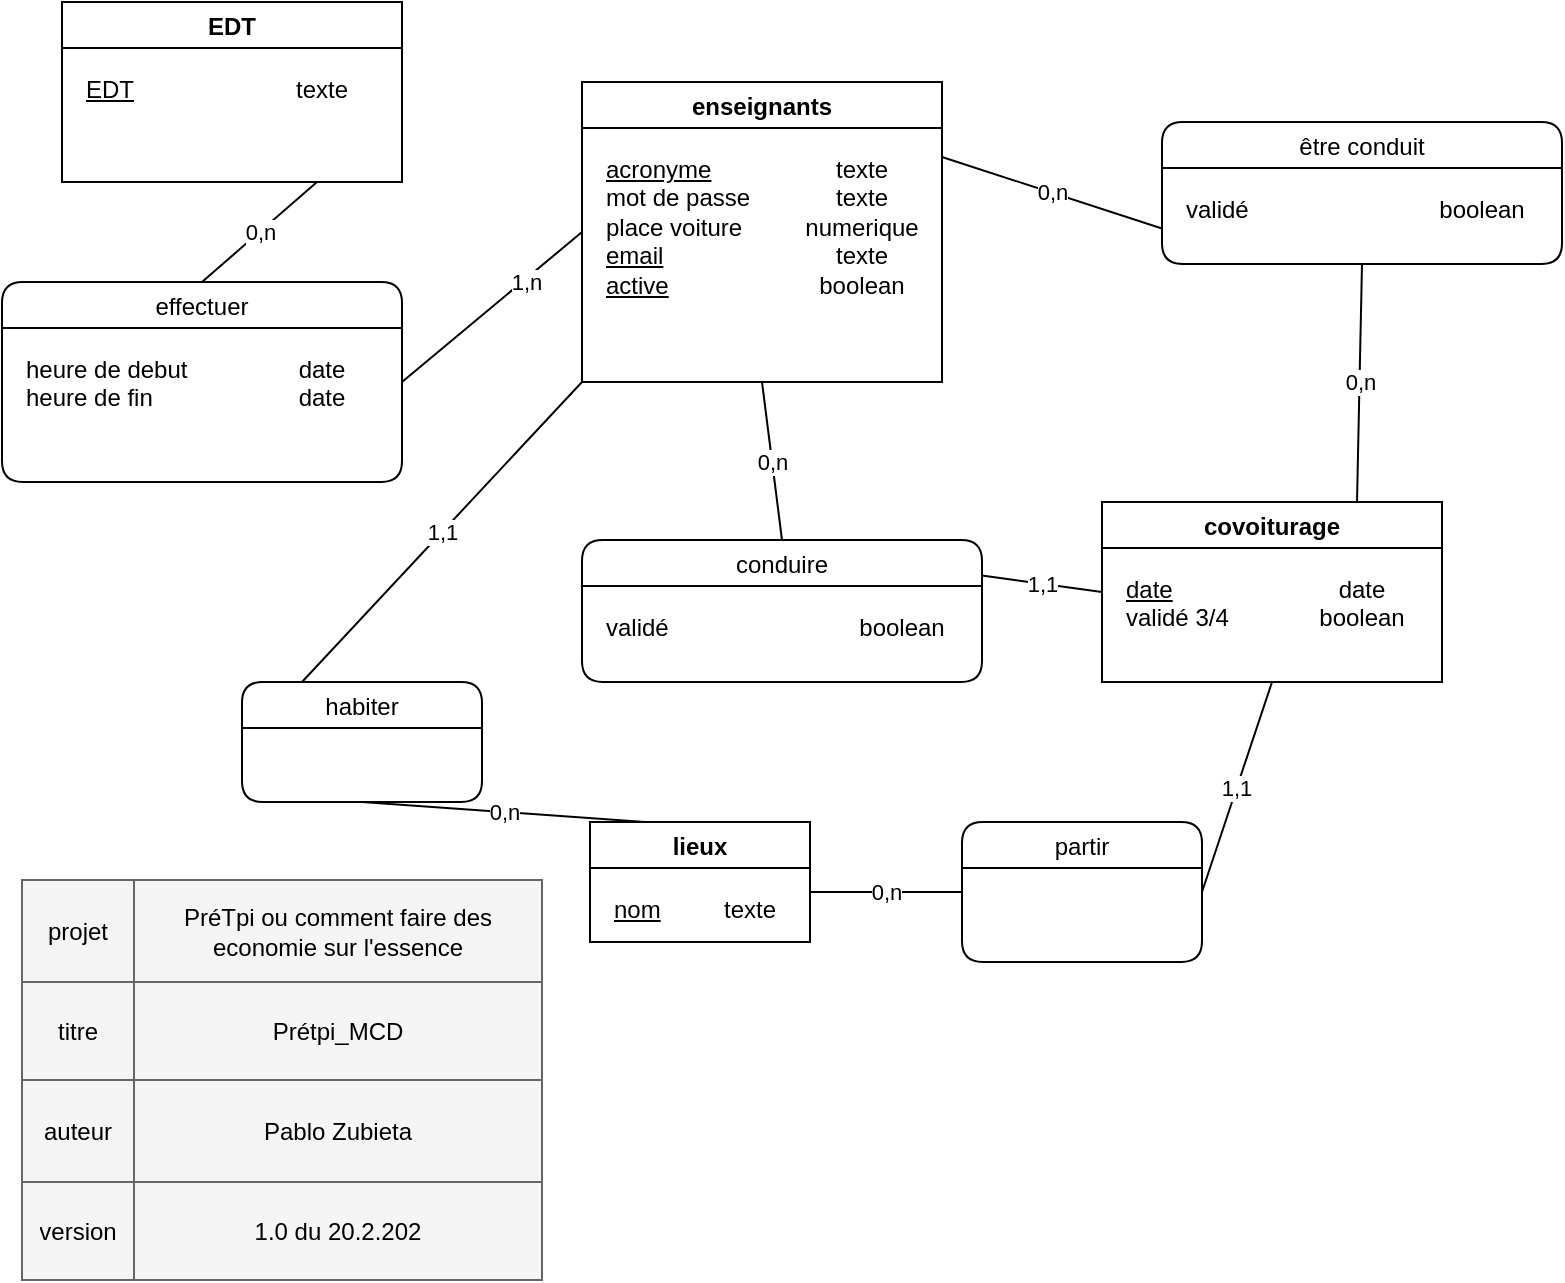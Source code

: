 <mxfile version="20.8.16" type="device"><diagram id="2-8-NAPyxzcTQ1t6RsNJ" name="Page-1"><mxGraphModel dx="1189" dy="799" grid="0" gridSize="10" guides="1" tooltips="1" connect="1" arrows="1" fold="1" page="1" pageScale="1" pageWidth="1169" pageHeight="827" math="0" shadow="0"><root><mxCell id="0"/><mxCell id="1" parent="0"/><mxCell id="dPWAgicj8FvbFGfztx_S-20" value="1,1" style="endArrow=none;html=1;rounded=0;fontColor=none;exitX=1;exitY=0.25;exitDx=0;exitDy=0;entryX=0;entryY=0.5;entryDx=0;entryDy=0;" parent="1" source="QiuYrpNzA8auyEKa5usx-108" target="QiuYrpNzA8auyEKa5usx-114" edge="1"><mxGeometry width="50" height="50" relative="1" as="geometry"><mxPoint x="600.96" y="261.96" as="sourcePoint"/><mxPoint x="693.95" y="262.05" as="targetPoint"/><Array as="points"/></mxGeometry></mxCell><mxCell id="QiuYrpNzA8auyEKa5usx-1" value="0,n" style="endArrow=none;html=1;rounded=0;fontColor=none;exitX=0.5;exitY=1;exitDx=0;exitDy=0;entryX=0.5;entryY=0;entryDx=0;entryDy=0;" parent="1" source="QiuYrpNzA8auyEKa5usx-105" target="QiuYrpNzA8auyEKa5usx-108" edge="1"><mxGeometry width="50" height="50" relative="1" as="geometry"><mxPoint x="336.05" y="262.05" as="sourcePoint"/><mxPoint x="438.08" y="261.96" as="targetPoint"/><Array as="points"/></mxGeometry></mxCell><mxCell id="QiuYrpNzA8auyEKa5usx-87" value="0,n" style="endArrow=none;html=1;entryX=0;entryY=0.75;entryDx=0;entryDy=0;exitX=1;exitY=0.25;exitDx=0;exitDy=0;" parent="1" source="QiuYrpNzA8auyEKa5usx-105" target="vQGPWnIht3JCz0oEdX8j-5" edge="1"><mxGeometry width="50" height="50" relative="1" as="geometry"><mxPoint x="310" y="410" as="sourcePoint"/><mxPoint x="300" y="137.5" as="targetPoint"/></mxGeometry></mxCell><mxCell id="QiuYrpNzA8auyEKa5usx-88" value="0,n" style="endArrow=none;html=1;exitX=0.5;exitY=1;exitDx=0;exitDy=0;entryX=0.75;entryY=0;entryDx=0;entryDy=0;" parent="1" source="vQGPWnIht3JCz0oEdX8j-5" target="QiuYrpNzA8auyEKa5usx-114" edge="1"><mxGeometry width="50" height="50" relative="1" as="geometry"><mxPoint x="500" y="137.5" as="sourcePoint"/><mxPoint x="480" y="210" as="targetPoint"/></mxGeometry></mxCell><mxCell id="QiuYrpNzA8auyEKa5usx-92" value="" style="shape=table;html=1;whiteSpace=wrap;startSize=0;container=1;collapsible=0;childLayout=tableLayout;fillColor=#f5f5f5;strokeColor=#666666;fontColor=#333333;" parent="1" vertex="1"><mxGeometry x="30" y="479" width="260" height="200" as="geometry"/></mxCell><mxCell id="QiuYrpNzA8auyEKa5usx-93" value="" style="shape=tableRow;horizontal=0;startSize=0;swimlaneHead=0;swimlaneBody=0;top=0;left=0;bottom=0;right=0;collapsible=0;dropTarget=0;fillColor=none;points=[[0,0.5],[1,0.5]];portConstraint=eastwest;" parent="QiuYrpNzA8auyEKa5usx-92" vertex="1"><mxGeometry width="260" height="51" as="geometry"/></mxCell><mxCell id="QiuYrpNzA8auyEKa5usx-94" value="projet" style="shape=partialRectangle;html=1;whiteSpace=wrap;connectable=0;fillColor=none;top=0;left=0;bottom=0;right=0;overflow=hidden;" parent="QiuYrpNzA8auyEKa5usx-93" vertex="1"><mxGeometry width="56" height="51" as="geometry"><mxRectangle width="56" height="51" as="alternateBounds"/></mxGeometry></mxCell><mxCell id="QiuYrpNzA8auyEKa5usx-95" value="PréTpi ou comment faire des economie sur l'essence" style="shape=partialRectangle;html=1;whiteSpace=wrap;connectable=0;fillColor=none;top=0;left=0;bottom=0;right=0;overflow=hidden;" parent="QiuYrpNzA8auyEKa5usx-93" vertex="1"><mxGeometry x="56" width="204" height="51" as="geometry"><mxRectangle width="204" height="51" as="alternateBounds"/></mxGeometry></mxCell><mxCell id="QiuYrpNzA8auyEKa5usx-96" value="" style="shape=tableRow;horizontal=0;startSize=0;swimlaneHead=0;swimlaneBody=0;top=0;left=0;bottom=0;right=0;collapsible=0;dropTarget=0;fillColor=none;points=[[0,0.5],[1,0.5]];portConstraint=eastwest;" parent="QiuYrpNzA8auyEKa5usx-92" vertex="1"><mxGeometry y="51" width="260" height="49" as="geometry"/></mxCell><mxCell id="QiuYrpNzA8auyEKa5usx-97" value="titre" style="shape=partialRectangle;html=1;whiteSpace=wrap;connectable=0;fillColor=none;top=0;left=0;bottom=0;right=0;overflow=hidden;" parent="QiuYrpNzA8auyEKa5usx-96" vertex="1"><mxGeometry width="56" height="49" as="geometry"><mxRectangle width="56" height="49" as="alternateBounds"/></mxGeometry></mxCell><mxCell id="QiuYrpNzA8auyEKa5usx-98" value="Prétpi_MCD" style="shape=partialRectangle;html=1;whiteSpace=wrap;connectable=0;fillColor=none;top=0;left=0;bottom=0;right=0;overflow=hidden;" parent="QiuYrpNzA8auyEKa5usx-96" vertex="1"><mxGeometry x="56" width="204" height="49" as="geometry"><mxRectangle width="204" height="49" as="alternateBounds"/></mxGeometry></mxCell><mxCell id="QiuYrpNzA8auyEKa5usx-99" value="" style="shape=tableRow;horizontal=0;startSize=0;swimlaneHead=0;swimlaneBody=0;top=0;left=0;bottom=0;right=0;collapsible=0;dropTarget=0;fillColor=none;points=[[0,0.5],[1,0.5]];portConstraint=eastwest;" parent="QiuYrpNzA8auyEKa5usx-92" vertex="1"><mxGeometry y="100" width="260" height="51" as="geometry"/></mxCell><mxCell id="QiuYrpNzA8auyEKa5usx-100" value="auteur" style="shape=partialRectangle;html=1;whiteSpace=wrap;connectable=0;fillColor=none;top=0;left=0;bottom=0;right=0;overflow=hidden;" parent="QiuYrpNzA8auyEKa5usx-99" vertex="1"><mxGeometry width="56" height="51" as="geometry"><mxRectangle width="56" height="51" as="alternateBounds"/></mxGeometry></mxCell><mxCell id="QiuYrpNzA8auyEKa5usx-101" value="Pablo Zubieta" style="shape=partialRectangle;html=1;whiteSpace=wrap;connectable=0;fillColor=none;top=0;left=0;bottom=0;right=0;overflow=hidden;" parent="QiuYrpNzA8auyEKa5usx-99" vertex="1"><mxGeometry x="56" width="204" height="51" as="geometry"><mxRectangle width="204" height="51" as="alternateBounds"/></mxGeometry></mxCell><mxCell id="QiuYrpNzA8auyEKa5usx-102" style="shape=tableRow;horizontal=0;startSize=0;swimlaneHead=0;swimlaneBody=0;top=0;left=0;bottom=0;right=0;collapsible=0;dropTarget=0;fillColor=none;points=[[0,0.5],[1,0.5]];portConstraint=eastwest;" parent="QiuYrpNzA8auyEKa5usx-92" vertex="1"><mxGeometry y="151" width="260" height="49" as="geometry"/></mxCell><mxCell id="QiuYrpNzA8auyEKa5usx-103" value="version" style="shape=partialRectangle;html=1;whiteSpace=wrap;connectable=0;fillColor=none;top=0;left=0;bottom=0;right=0;overflow=hidden;" parent="QiuYrpNzA8auyEKa5usx-102" vertex="1"><mxGeometry width="56" height="49" as="geometry"><mxRectangle width="56" height="49" as="alternateBounds"/></mxGeometry></mxCell><mxCell id="QiuYrpNzA8auyEKa5usx-104" value="1.0 du 20.2.202" style="shape=partialRectangle;html=1;whiteSpace=wrap;connectable=0;fillColor=none;top=0;left=0;bottom=0;right=0;overflow=hidden;" parent="QiuYrpNzA8auyEKa5usx-102" vertex="1"><mxGeometry x="56" width="204" height="49" as="geometry"><mxRectangle width="204" height="49" as="alternateBounds"/></mxGeometry></mxCell><mxCell id="QiuYrpNzA8auyEKa5usx-105" value="enseignants" style="swimlane;startSize=23;" parent="1" vertex="1"><mxGeometry x="310" y="80" width="180" height="150" as="geometry"/></mxCell><mxCell id="QiuYrpNzA8auyEKa5usx-106" value="&lt;u&gt;acronyme&lt;br&gt;&lt;/u&gt;mot de passe&lt;br&gt;place voiture&lt;br&gt;&lt;u&gt;email&lt;br&gt;active&lt;br&gt;&lt;/u&gt;" style="text;html=1;strokeColor=none;fillColor=none;align=left;verticalAlign=top;whiteSpace=wrap;rounded=0;labelPosition=center;verticalLabelPosition=middle;" parent="QiuYrpNzA8auyEKa5usx-105" vertex="1"><mxGeometry x="10" y="30" width="100" height="90" as="geometry"/></mxCell><mxCell id="QiuYrpNzA8auyEKa5usx-107" value="texte&lt;br&gt;texte&lt;br&gt;numerique&lt;br&gt;texte&lt;br&gt;boolean" style="text;html=1;strokeColor=none;fillColor=none;align=center;verticalAlign=top;whiteSpace=wrap;rounded=0;" parent="QiuYrpNzA8auyEKa5usx-105" vertex="1"><mxGeometry x="110" y="30" width="60" height="90" as="geometry"/></mxCell><mxCell id="QiuYrpNzA8auyEKa5usx-108" value="conduire" style="swimlane;rounded=1;fontStyle=0" parent="1" vertex="1"><mxGeometry x="310" y="309" width="200" height="71" as="geometry"/></mxCell><mxCell id="QiuYrpNzA8auyEKa5usx-109" value="validé&lt;br&gt;" style="text;html=1;strokeColor=none;fillColor=none;align=left;verticalAlign=top;whiteSpace=wrap;rounded=0;labelPosition=center;verticalLabelPosition=middle;" parent="QiuYrpNzA8auyEKa5usx-108" vertex="1"><mxGeometry x="10" y="30" width="90" height="60" as="geometry"/></mxCell><mxCell id="QiuYrpNzA8auyEKa5usx-110" value="boolean&lt;br&gt;&lt;br&gt;&lt;br&gt;" style="text;html=1;strokeColor=none;fillColor=none;align=center;verticalAlign=top;whiteSpace=wrap;rounded=0;" parent="QiuYrpNzA8auyEKa5usx-108" vertex="1"><mxGeometry x="130" y="30" width="60" height="60" as="geometry"/></mxCell><mxCell id="QiuYrpNzA8auyEKa5usx-114" value="covoiturage" style="swimlane;startSize=23;" parent="1" vertex="1"><mxGeometry x="570" y="290" width="170" height="90" as="geometry"/></mxCell><mxCell id="QiuYrpNzA8auyEKa5usx-115" value="&lt;u&gt;date&lt;/u&gt;&lt;br&gt;validé 3/4" style="text;html=1;strokeColor=none;fillColor=none;align=left;verticalAlign=top;whiteSpace=wrap;rounded=0;labelPosition=center;verticalLabelPosition=middle;" parent="QiuYrpNzA8auyEKa5usx-114" vertex="1"><mxGeometry x="10" y="30" width="80" height="50" as="geometry"/></mxCell><mxCell id="QiuYrpNzA8auyEKa5usx-116" value="date&lt;br&gt;boolean" style="text;html=1;strokeColor=none;fillColor=none;align=center;verticalAlign=top;whiteSpace=wrap;rounded=0;" parent="QiuYrpNzA8auyEKa5usx-114" vertex="1"><mxGeometry x="100" y="30" width="60" height="50" as="geometry"/></mxCell><mxCell id="ByET2Ea1KjFxoHSKj_pw-1" value="lieux" style="swimlane;startSize=23;" parent="1" vertex="1"><mxGeometry x="314" y="450" width="110" height="60" as="geometry"/></mxCell><mxCell id="ByET2Ea1KjFxoHSKj_pw-2" value="&lt;u&gt;nom&lt;br&gt;&lt;/u&gt;" style="text;html=1;strokeColor=none;fillColor=none;align=left;verticalAlign=top;whiteSpace=wrap;rounded=0;labelPosition=center;verticalLabelPosition=middle;" parent="ByET2Ea1KjFxoHSKj_pw-1" vertex="1"><mxGeometry x="10" y="30" width="100" height="20" as="geometry"/></mxCell><mxCell id="ByET2Ea1KjFxoHSKj_pw-3" value="texte" style="text;html=1;strokeColor=none;fillColor=none;align=center;verticalAlign=top;whiteSpace=wrap;rounded=0;" parent="ByET2Ea1KjFxoHSKj_pw-1" vertex="1"><mxGeometry x="50" y="30" width="60" height="30" as="geometry"/></mxCell><mxCell id="ByET2Ea1KjFxoHSKj_pw-5" value="habiter" style="swimlane;rounded=1;fontStyle=0;startSize=23;" parent="1" vertex="1"><mxGeometry x="140" y="380" width="120" height="60" as="geometry"/></mxCell><mxCell id="ByET2Ea1KjFxoHSKj_pw-8" value="1,1" style="endArrow=none;html=1;entryX=0.25;entryY=0;entryDx=0;entryDy=0;exitX=0;exitY=1;exitDx=0;exitDy=0;" parent="1" source="QiuYrpNzA8auyEKa5usx-105" target="ByET2Ea1KjFxoHSKj_pw-5" edge="1"><mxGeometry width="50" height="50" relative="1" as="geometry"><mxPoint x="40" y="180" as="sourcePoint"/><mxPoint x="110" y="300" as="targetPoint"/></mxGeometry></mxCell><mxCell id="ByET2Ea1KjFxoHSKj_pw-9" value="0,n" style="endArrow=none;html=1;entryX=0.25;entryY=0;entryDx=0;entryDy=0;exitX=0.5;exitY=1;exitDx=0;exitDy=0;" parent="1" source="ByET2Ea1KjFxoHSKj_pw-5" target="ByET2Ea1KjFxoHSKj_pw-1" edge="1"><mxGeometry width="50" height="50" relative="1" as="geometry"><mxPoint x="70" y="220" as="sourcePoint"/><mxPoint x="190" y="160" as="targetPoint"/></mxGeometry></mxCell><mxCell id="yOzWiPyIBAp60pPROtfr-13" value="1,1" style="endArrow=none;html=1;rounded=0;entryX=1;entryY=0.5;entryDx=0;entryDy=0;exitX=0.5;exitY=1;exitDx=0;exitDy=0;" parent="1" source="QiuYrpNzA8auyEKa5usx-114" target="vQGPWnIht3JCz0oEdX8j-2" edge="1"><mxGeometry width="50" height="50" relative="1" as="geometry"><mxPoint x="760" y="400" as="sourcePoint"/><mxPoint x="950" y="-210" as="targetPoint"/></mxGeometry></mxCell><mxCell id="vQGPWnIht3JCz0oEdX8j-2" value="partir" style="swimlane;rounded=1;fontStyle=0;startSize=23;" parent="1" vertex="1"><mxGeometry x="500" y="450" width="120" height="70" as="geometry"/></mxCell><mxCell id="vQGPWnIht3JCz0oEdX8j-3" value="0,n" style="endArrow=none;html=1;entryX=1;entryY=0.25;entryDx=0;entryDy=0;exitX=0;exitY=0.5;exitDx=0;exitDy=0;" parent="1" source="vQGPWnIht3JCz0oEdX8j-2" target="ByET2Ea1KjFxoHSKj_pw-2" edge="1"><mxGeometry width="50" height="50" relative="1" as="geometry"><mxPoint x="670" y="490" as="sourcePoint"/><mxPoint x="430" y="550" as="targetPoint"/></mxGeometry></mxCell><mxCell id="vQGPWnIht3JCz0oEdX8j-5" value="être conduit" style="swimlane;rounded=1;fontStyle=0" parent="1" vertex="1"><mxGeometry x="600" y="100" width="200" height="71" as="geometry"/></mxCell><mxCell id="vQGPWnIht3JCz0oEdX8j-6" value="validé&lt;br&gt;" style="text;html=1;strokeColor=none;fillColor=none;align=left;verticalAlign=top;whiteSpace=wrap;rounded=0;labelPosition=center;verticalLabelPosition=middle;" parent="vQGPWnIht3JCz0oEdX8j-5" vertex="1"><mxGeometry x="10" y="30" width="90" height="60" as="geometry"/></mxCell><mxCell id="vQGPWnIht3JCz0oEdX8j-7" value="boolean&lt;br&gt;&lt;br&gt;&lt;br&gt;" style="text;html=1;strokeColor=none;fillColor=none;align=center;verticalAlign=top;whiteSpace=wrap;rounded=0;" parent="vQGPWnIht3JCz0oEdX8j-5" vertex="1"><mxGeometry x="130" y="30" width="60" height="60" as="geometry"/></mxCell><mxCell id="Sej5KkmdHbuvWJpTWB62-2" value="EDT" style="swimlane;startSize=23;" parent="1" vertex="1"><mxGeometry x="50" y="40" width="170" height="90" as="geometry"/></mxCell><mxCell id="Sej5KkmdHbuvWJpTWB62-3" value="&lt;u&gt;EDT&lt;/u&gt;&lt;br&gt;" style="text;html=1;strokeColor=none;fillColor=none;align=left;verticalAlign=top;whiteSpace=wrap;rounded=0;labelPosition=center;verticalLabelPosition=middle;" parent="Sej5KkmdHbuvWJpTWB62-2" vertex="1"><mxGeometry x="10" y="30" width="80" height="50" as="geometry"/></mxCell><mxCell id="Sej5KkmdHbuvWJpTWB62-4" value="texte&lt;br&gt;" style="text;html=1;strokeColor=none;fillColor=none;align=center;verticalAlign=top;whiteSpace=wrap;rounded=0;" parent="Sej5KkmdHbuvWJpTWB62-2" vertex="1"><mxGeometry x="100" y="30" width="60" height="50" as="geometry"/></mxCell><mxCell id="Sej5KkmdHbuvWJpTWB62-6" value="effectuer" style="swimlane;rounded=1;fontStyle=0" parent="1" vertex="1"><mxGeometry x="20" y="180" width="200" height="100" as="geometry"/></mxCell><mxCell id="Sej5KkmdHbuvWJpTWB62-7" value="heure de debut&lt;br&gt;heure de fin" style="text;html=1;strokeColor=none;fillColor=none;align=left;verticalAlign=top;whiteSpace=wrap;rounded=0;labelPosition=center;verticalLabelPosition=middle;" parent="Sej5KkmdHbuvWJpTWB62-6" vertex="1"><mxGeometry x="10" y="30" width="90" height="60" as="geometry"/></mxCell><mxCell id="Sej5KkmdHbuvWJpTWB62-8" value="date&lt;br&gt;date" style="text;html=1;strokeColor=none;fillColor=none;align=center;verticalAlign=top;whiteSpace=wrap;rounded=0;" parent="Sej5KkmdHbuvWJpTWB62-6" vertex="1"><mxGeometry x="130" y="30" width="60" height="60" as="geometry"/></mxCell><mxCell id="Sej5KkmdHbuvWJpTWB62-9" value="" style="endArrow=none;html=1;rounded=0;entryX=0;entryY=0.5;entryDx=0;entryDy=0;exitX=1;exitY=0.5;exitDx=0;exitDy=0;" parent="1" source="Sej5KkmdHbuvWJpTWB62-6" target="QiuYrpNzA8auyEKa5usx-105" edge="1"><mxGeometry width="50" height="50" relative="1" as="geometry"><mxPoint x="560" y="220" as="sourcePoint"/><mxPoint x="610" y="170" as="targetPoint"/></mxGeometry></mxCell><mxCell id="Sej5KkmdHbuvWJpTWB62-11" value="1,n" style="edgeLabel;html=1;align=center;verticalAlign=middle;resizable=0;points=[];" parent="Sej5KkmdHbuvWJpTWB62-9" vertex="1" connectable="0"><mxGeometry x="0.366" y="-1" relative="1" as="geometry"><mxPoint as="offset"/></mxGeometry></mxCell><mxCell id="Sej5KkmdHbuvWJpTWB62-10" value="0,n" style="endArrow=none;html=1;rounded=0;entryX=0.75;entryY=1;entryDx=0;entryDy=0;exitX=0.5;exitY=0;exitDx=0;exitDy=0;" parent="1" source="Sej5KkmdHbuvWJpTWB62-6" target="Sej5KkmdHbuvWJpTWB62-2" edge="1"><mxGeometry width="50" height="50" relative="1" as="geometry"><mxPoint x="560" y="220" as="sourcePoint"/><mxPoint x="610" y="170" as="targetPoint"/></mxGeometry></mxCell></root></mxGraphModel></diagram></mxfile>